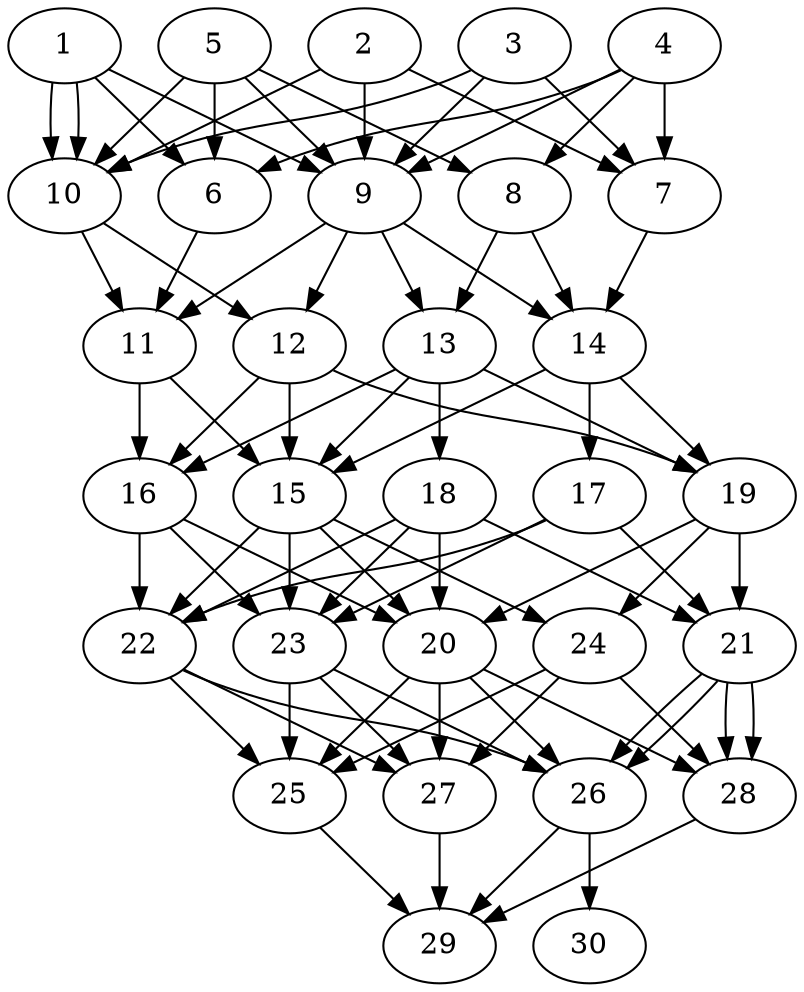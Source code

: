 // DAG automatically generated by daggen at Thu Oct  3 14:04:19 2019
// ./daggen --dot -n 30 --ccr 0.3 --fat 0.5 --regular 0.9 --density 0.9 --mindata 5242880 --maxdata 52428800 
digraph G {
  1 [size="58685440", alpha="0.11", expect_size="17605632"] 
  1 -> 6 [size ="17605632"]
  1 -> 9 [size ="17605632"]
  1 -> 10 [size ="17605632"]
  1 -> 10 [size ="17605632"]
  2 [size="144786773", alpha="0.04", expect_size="43436032"] 
  2 -> 7 [size ="43436032"]
  2 -> 9 [size ="43436032"]
  2 -> 10 [size ="43436032"]
  3 [size="128566613", alpha="0.18", expect_size="38569984"] 
  3 -> 7 [size ="38569984"]
  3 -> 9 [size ="38569984"]
  3 -> 10 [size ="38569984"]
  4 [size="145503573", alpha="0.02", expect_size="43651072"] 
  4 -> 6 [size ="43651072"]
  4 -> 7 [size ="43651072"]
  4 -> 8 [size ="43651072"]
  4 -> 9 [size ="43651072"]
  5 [size="30235307", alpha="0.16", expect_size="9070592"] 
  5 -> 6 [size ="9070592"]
  5 -> 8 [size ="9070592"]
  5 -> 9 [size ="9070592"]
  5 -> 10 [size ="9070592"]
  6 [size="172165120", alpha="0.06", expect_size="51649536"] 
  6 -> 11 [size ="51649536"]
  7 [size="133604693", alpha="0.06", expect_size="40081408"] 
  7 -> 14 [size ="40081408"]
  8 [size="123866453", alpha="0.05", expect_size="37159936"] 
  8 -> 13 [size ="37159936"]
  8 -> 14 [size ="37159936"]
  9 [size="46059520", alpha="0.10", expect_size="13817856"] 
  9 -> 11 [size ="13817856"]
  9 -> 12 [size ="13817856"]
  9 -> 13 [size ="13817856"]
  9 -> 14 [size ="13817856"]
  10 [size="161392640", alpha="0.13", expect_size="48417792"] 
  10 -> 11 [size ="48417792"]
  10 -> 12 [size ="48417792"]
  11 [size="169106773", alpha="0.17", expect_size="50732032"] 
  11 -> 15 [size ="50732032"]
  11 -> 16 [size ="50732032"]
  12 [size="101649067", alpha="0.05", expect_size="30494720"] 
  12 -> 15 [size ="30494720"]
  12 -> 16 [size ="30494720"]
  12 -> 19 [size ="30494720"]
  13 [size="133638827", alpha="0.04", expect_size="40091648"] 
  13 -> 15 [size ="40091648"]
  13 -> 16 [size ="40091648"]
  13 -> 18 [size ="40091648"]
  13 -> 19 [size ="40091648"]
  14 [size="117623467", alpha="0.17", expect_size="35287040"] 
  14 -> 15 [size ="35287040"]
  14 -> 17 [size ="35287040"]
  14 -> 19 [size ="35287040"]
  15 [size="131413333", alpha="0.04", expect_size="39424000"] 
  15 -> 20 [size ="39424000"]
  15 -> 22 [size ="39424000"]
  15 -> 23 [size ="39424000"]
  15 -> 24 [size ="39424000"]
  16 [size="97126400", alpha="0.15", expect_size="29137920"] 
  16 -> 20 [size ="29137920"]
  16 -> 22 [size ="29137920"]
  16 -> 23 [size ="29137920"]
  17 [size="147995307", alpha="0.13", expect_size="44398592"] 
  17 -> 21 [size ="44398592"]
  17 -> 22 [size ="44398592"]
  17 -> 23 [size ="44398592"]
  18 [size="41618773", alpha="0.17", expect_size="12485632"] 
  18 -> 20 [size ="12485632"]
  18 -> 21 [size ="12485632"]
  18 -> 22 [size ="12485632"]
  18 -> 23 [size ="12485632"]
  19 [size="83602773", alpha="0.13", expect_size="25080832"] 
  19 -> 20 [size ="25080832"]
  19 -> 21 [size ="25080832"]
  19 -> 24 [size ="25080832"]
  20 [size="162461013", alpha="0.02", expect_size="48738304"] 
  20 -> 25 [size ="48738304"]
  20 -> 26 [size ="48738304"]
  20 -> 27 [size ="48738304"]
  20 -> 28 [size ="48738304"]
  21 [size="107117227", alpha="0.16", expect_size="32135168"] 
  21 -> 26 [size ="32135168"]
  21 -> 26 [size ="32135168"]
  21 -> 28 [size ="32135168"]
  21 -> 28 [size ="32135168"]
  22 [size="80356693", alpha="0.06", expect_size="24107008"] 
  22 -> 25 [size ="24107008"]
  22 -> 26 [size ="24107008"]
  22 -> 27 [size ="24107008"]
  23 [size="122859520", alpha="0.10", expect_size="36857856"] 
  23 -> 25 [size ="36857856"]
  23 -> 26 [size ="36857856"]
  23 -> 27 [size ="36857856"]
  24 [size="152627200", alpha="0.11", expect_size="45788160"] 
  24 -> 25 [size ="45788160"]
  24 -> 27 [size ="45788160"]
  24 -> 28 [size ="45788160"]
  25 [size="125276160", alpha="0.13", expect_size="37582848"] 
  25 -> 29 [size ="37582848"]
  26 [size="157419520", alpha="0.15", expect_size="47225856"] 
  26 -> 29 [size ="47225856"]
  26 -> 30 [size ="47225856"]
  27 [size="116299093", alpha="0.11", expect_size="34889728"] 
  27 -> 29 [size ="34889728"]
  28 [size="57654613", alpha="0.01", expect_size="17296384"] 
  28 -> 29 [size ="17296384"]
  29 [size="33860267", alpha="0.15", expect_size="10158080"] 
  30 [size="138465280", alpha="0.07", expect_size="41539584"] 
}
